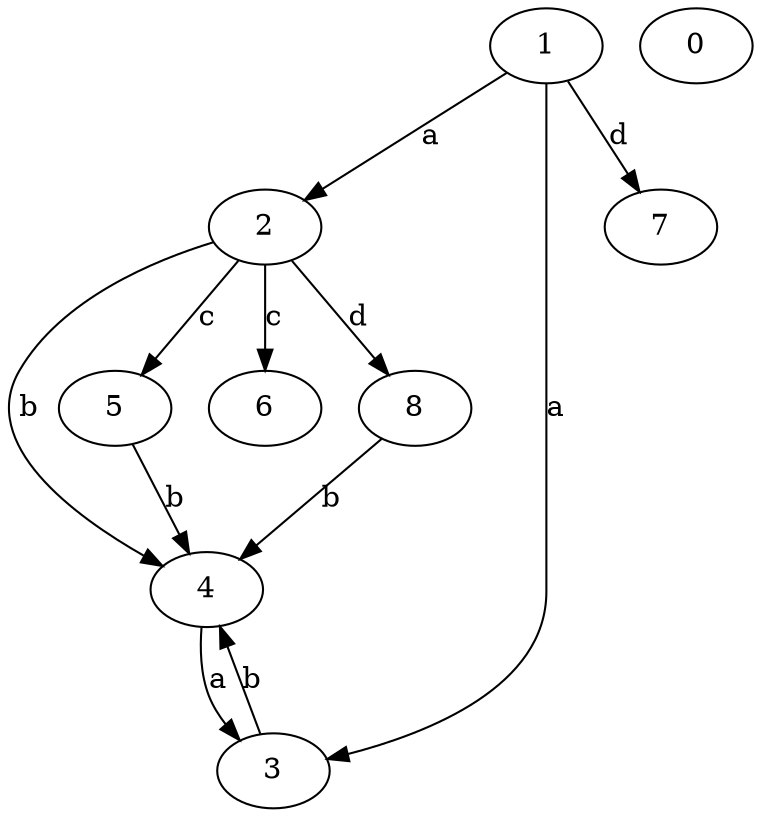 strict digraph  {
2;
3;
0;
4;
1;
5;
6;
7;
8;
2 -> 4  [label=b];
2 -> 5  [label=c];
2 -> 6  [label=c];
2 -> 8  [label=d];
3 -> 4  [label=b];
4 -> 3  [label=a];
1 -> 2  [label=a];
1 -> 3  [label=a];
1 -> 7  [label=d];
5 -> 4  [label=b];
8 -> 4  [label=b];
}
